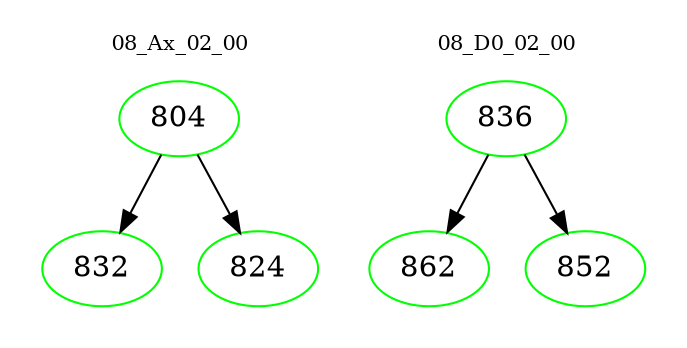 digraph{
subgraph cluster_0 {
color = white
label = "08_Ax_02_00";
fontsize=10;
T0_804 [label="804", color="green"]
T0_804 -> T0_832 [color="black"]
T0_832 [label="832", color="green"]
T0_804 -> T0_824 [color="black"]
T0_824 [label="824", color="green"]
}
subgraph cluster_1 {
color = white
label = "08_D0_02_00";
fontsize=10;
T1_836 [label="836", color="green"]
T1_836 -> T1_862 [color="black"]
T1_862 [label="862", color="green"]
T1_836 -> T1_852 [color="black"]
T1_852 [label="852", color="green"]
}
}
